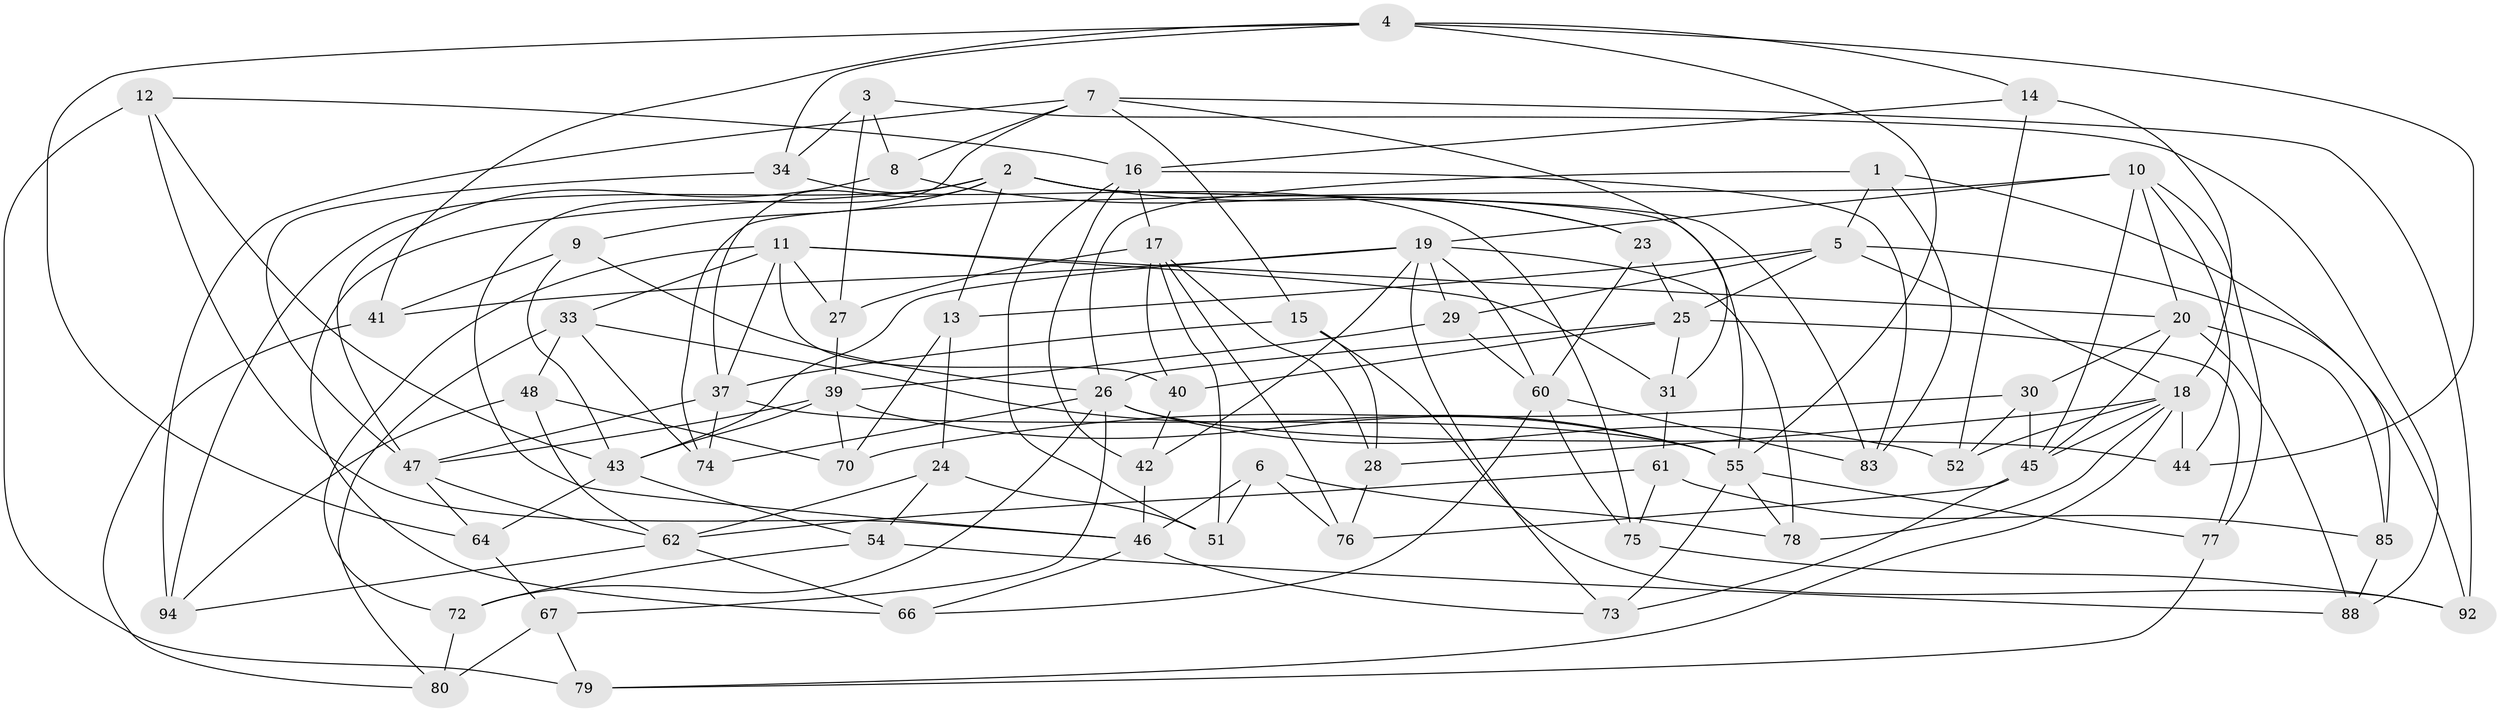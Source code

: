 // original degree distribution, {4: 1.0}
// Generated by graph-tools (version 1.1) at 2025/20/03/04/25 18:20:48]
// undirected, 67 vertices, 162 edges
graph export_dot {
graph [start="1"]
  node [color=gray90,style=filled];
  1;
  2 [super="+93+53"];
  3;
  4 [super="+22"];
  5 [super="+96"];
  6;
  7 [super="+81"];
  8;
  9;
  10 [super="+65"];
  11 [super="+95+32"];
  12;
  13;
  14;
  15;
  16 [super="+69"];
  17 [super="+90"];
  18 [super="+36"];
  19 [super="+21+86"];
  20 [super="+84"];
  23;
  24;
  25 [super="+35"];
  26 [super="+56"];
  27;
  28;
  29;
  30;
  31;
  33 [super="+50"];
  34;
  37 [super="+59"];
  39 [super="+63"];
  40;
  41;
  42;
  43 [super="+71"];
  44;
  45 [super="+87"];
  46 [super="+58"];
  47 [super="+49"];
  48;
  51;
  52;
  54;
  55 [super="+91+68"];
  60 [super="+89"];
  61;
  62 [super="+82"];
  64;
  66;
  67;
  70;
  72;
  73;
  74;
  75;
  76;
  77;
  78;
  79;
  80;
  83;
  85;
  88;
  92;
  94;
  1 -- 83;
  1 -- 85;
  1 -- 5;
  1 -- 26;
  2 -- 83;
  2 -- 66;
  2 -- 13;
  2 -- 37;
  2 -- 94;
  2 -- 9;
  2 -- 55;
  2 -- 23;
  3 -- 8;
  3 -- 27;
  3 -- 34;
  3 -- 88;
  4 -- 64;
  4 -- 34;
  4 -- 55;
  4 -- 41;
  4 -- 14;
  4 -- 44;
  5 -- 92;
  5 -- 13;
  5 -- 25;
  5 -- 18;
  5 -- 29;
  6 -- 51;
  6 -- 46;
  6 -- 76;
  6 -- 78;
  7 -- 15;
  7 -- 92;
  7 -- 46;
  7 -- 8;
  7 -- 31;
  7 -- 94;
  8 -- 23;
  8 -- 47;
  9 -- 41;
  9 -- 43;
  9 -- 26;
  10 -- 19;
  10 -- 20;
  10 -- 77;
  10 -- 44;
  10 -- 74;
  10 -- 45;
  11 -- 40;
  11 -- 72;
  11 -- 33 [weight=2];
  11 -- 20;
  11 -- 37;
  11 -- 27;
  11 -- 31;
  12 -- 79;
  12 -- 43;
  12 -- 46;
  12 -- 16;
  13 -- 70;
  13 -- 24;
  14 -- 52;
  14 -- 18;
  14 -- 16;
  15 -- 92;
  15 -- 28;
  15 -- 37;
  16 -- 51;
  16 -- 42;
  16 -- 83;
  16 -- 17;
  17 -- 51;
  17 -- 27;
  17 -- 76;
  17 -- 40;
  17 -- 28;
  18 -- 78;
  18 -- 28;
  18 -- 52;
  18 -- 44;
  18 -- 79;
  18 -- 45;
  19 -- 42;
  19 -- 41;
  19 -- 60;
  19 -- 78;
  19 -- 73;
  19 -- 29;
  19 -- 43;
  20 -- 88;
  20 -- 45;
  20 -- 85;
  20 -- 30;
  23 -- 25;
  23 -- 60;
  24 -- 51;
  24 -- 54;
  24 -- 62;
  25 -- 31;
  25 -- 40;
  25 -- 77;
  25 -- 26;
  26 -- 72;
  26 -- 74;
  26 -- 52;
  26 -- 67;
  26 -- 44;
  27 -- 39;
  28 -- 76;
  29 -- 39;
  29 -- 60;
  30 -- 45;
  30 -- 52;
  30 -- 70;
  31 -- 61;
  33 -- 74;
  33 -- 48;
  33 -- 80;
  33 -- 55;
  34 -- 75;
  34 -- 47;
  37 -- 74;
  37 -- 55;
  37 -- 47;
  39 -- 55;
  39 -- 43;
  39 -- 70;
  39 -- 47;
  40 -- 42;
  41 -- 80;
  42 -- 46;
  43 -- 64;
  43 -- 54;
  45 -- 76;
  45 -- 73;
  46 -- 66;
  46 -- 73;
  47 -- 64;
  47 -- 62;
  48 -- 70;
  48 -- 94;
  48 -- 62;
  54 -- 88;
  54 -- 72;
  55 -- 73;
  55 -- 77;
  55 -- 78;
  60 -- 66;
  60 -- 83;
  60 -- 75;
  61 -- 85;
  61 -- 62;
  61 -- 75;
  62 -- 94;
  62 -- 66;
  64 -- 67;
  67 -- 80;
  67 -- 79;
  72 -- 80;
  75 -- 92;
  77 -- 79;
  85 -- 88;
}
